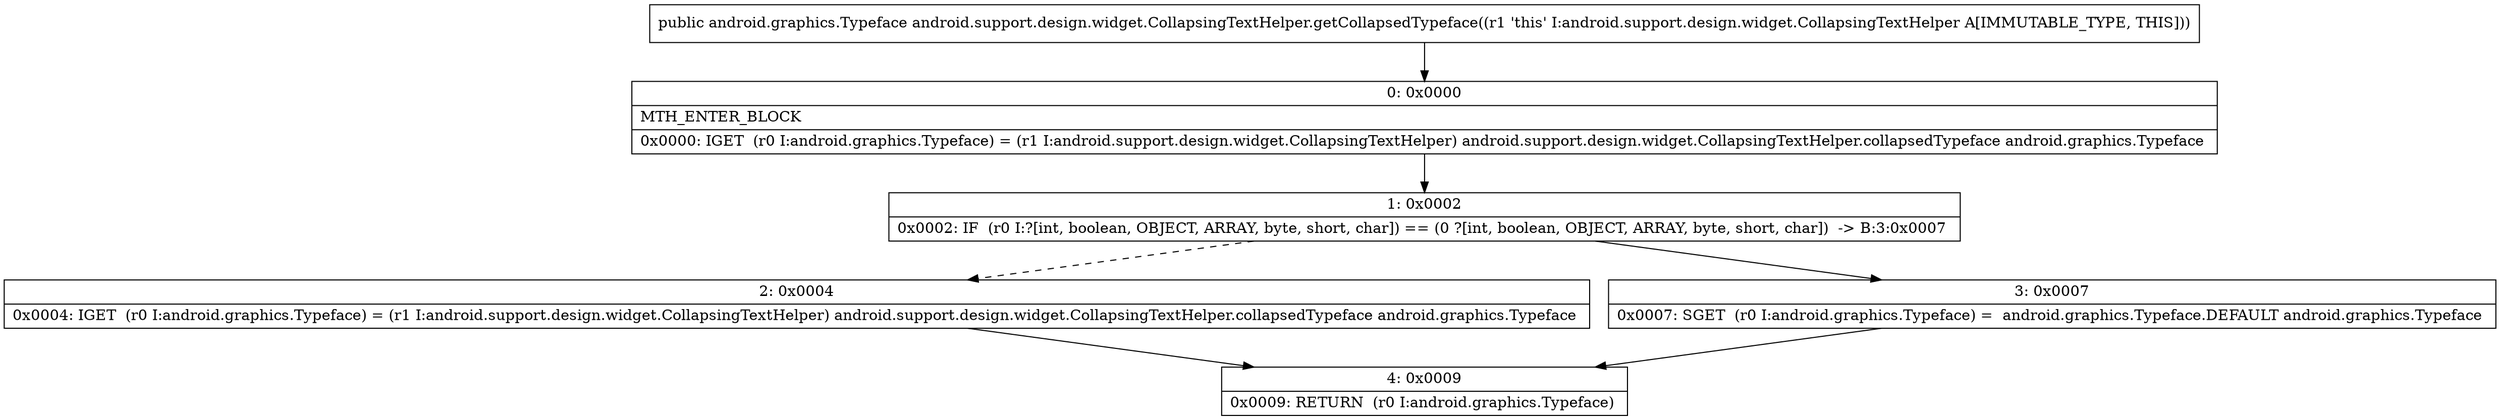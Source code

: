 digraph "CFG forandroid.support.design.widget.CollapsingTextHelper.getCollapsedTypeface()Landroid\/graphics\/Typeface;" {
Node_0 [shape=record,label="{0\:\ 0x0000|MTH_ENTER_BLOCK\l|0x0000: IGET  (r0 I:android.graphics.Typeface) = (r1 I:android.support.design.widget.CollapsingTextHelper) android.support.design.widget.CollapsingTextHelper.collapsedTypeface android.graphics.Typeface \l}"];
Node_1 [shape=record,label="{1\:\ 0x0002|0x0002: IF  (r0 I:?[int, boolean, OBJECT, ARRAY, byte, short, char]) == (0 ?[int, boolean, OBJECT, ARRAY, byte, short, char])  \-\> B:3:0x0007 \l}"];
Node_2 [shape=record,label="{2\:\ 0x0004|0x0004: IGET  (r0 I:android.graphics.Typeface) = (r1 I:android.support.design.widget.CollapsingTextHelper) android.support.design.widget.CollapsingTextHelper.collapsedTypeface android.graphics.Typeface \l}"];
Node_3 [shape=record,label="{3\:\ 0x0007|0x0007: SGET  (r0 I:android.graphics.Typeface) =  android.graphics.Typeface.DEFAULT android.graphics.Typeface \l}"];
Node_4 [shape=record,label="{4\:\ 0x0009|0x0009: RETURN  (r0 I:android.graphics.Typeface) \l}"];
MethodNode[shape=record,label="{public android.graphics.Typeface android.support.design.widget.CollapsingTextHelper.getCollapsedTypeface((r1 'this' I:android.support.design.widget.CollapsingTextHelper A[IMMUTABLE_TYPE, THIS])) }"];
MethodNode -> Node_0;
Node_0 -> Node_1;
Node_1 -> Node_2[style=dashed];
Node_1 -> Node_3;
Node_2 -> Node_4;
Node_3 -> Node_4;
}

